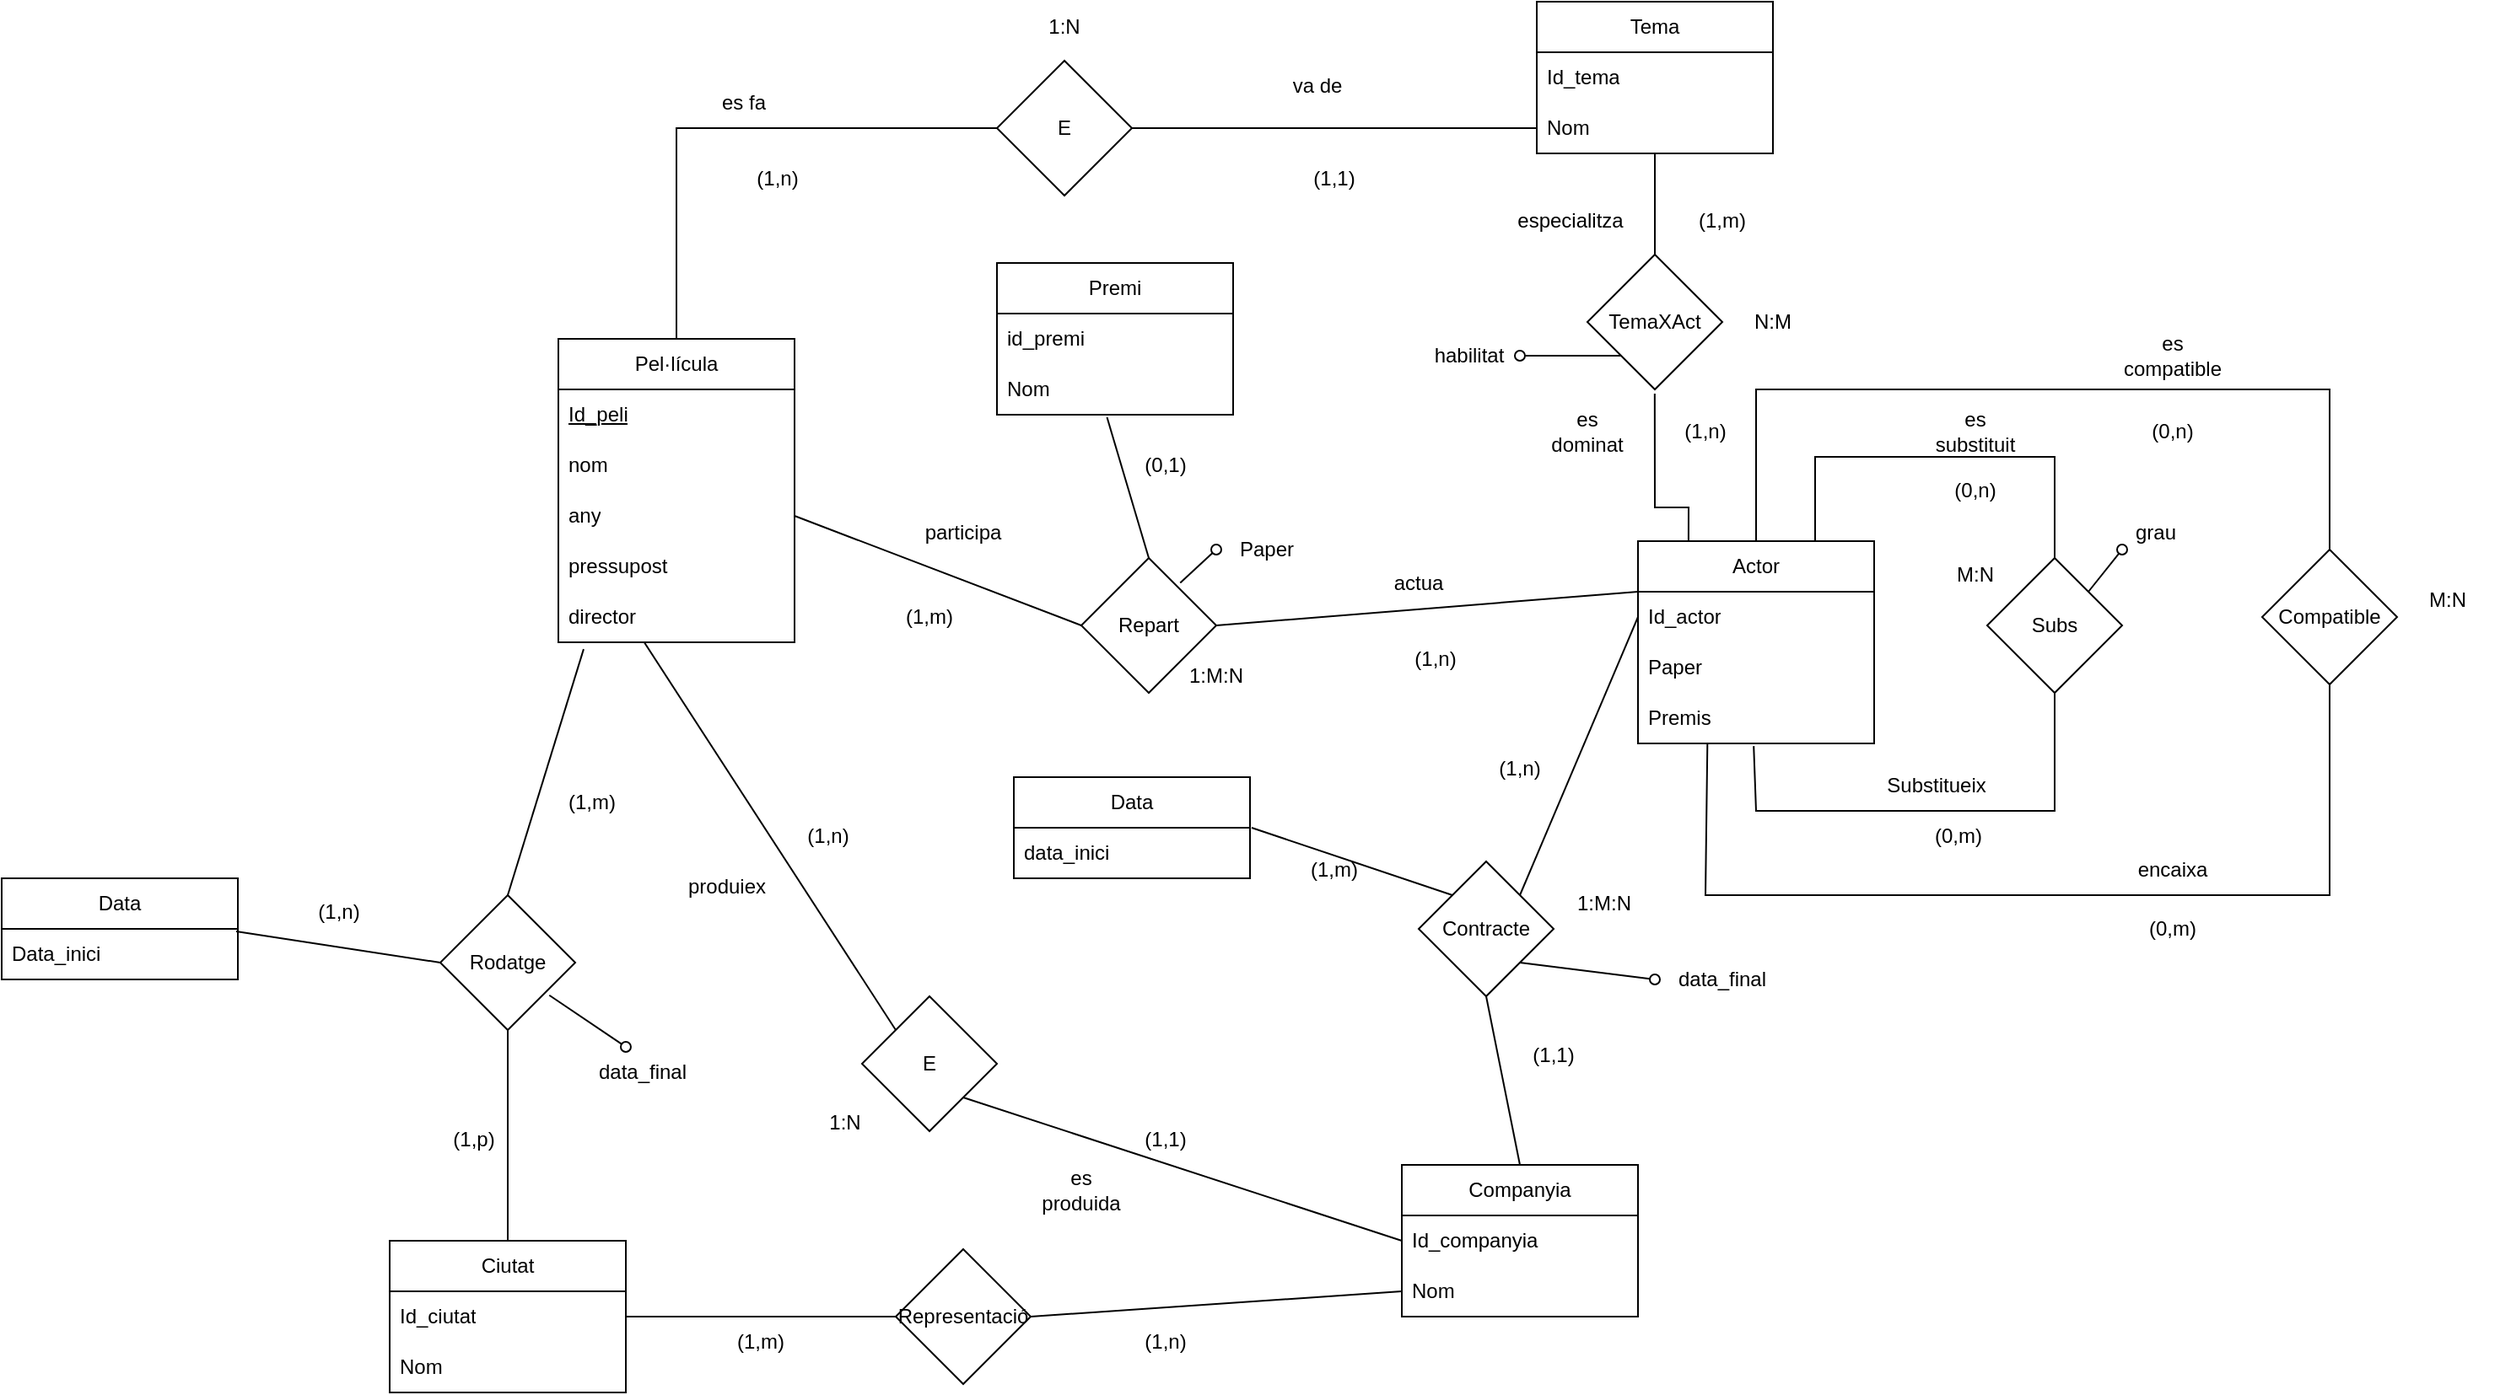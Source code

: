 <mxfile version="25.0.3">
  <diagram name="Página-1" id="9myN-PVAkeq0Jn2e12h6">
    <mxGraphModel dx="511" dy="477" grid="1" gridSize="10" guides="1" tooltips="1" connect="1" arrows="1" fold="1" page="1" pageScale="1" pageWidth="1654" pageHeight="1169" math="0" shadow="0">
      <root>
        <mxCell id="0" />
        <mxCell id="1" parent="0" />
        <mxCell id="873Vhwyz3lxI4KrHFpLG-1" value="Pel·lícula" style="swimlane;fontStyle=0;childLayout=stackLayout;horizontal=1;startSize=30;horizontalStack=0;resizeParent=1;resizeParentMax=0;resizeLast=0;collapsible=1;marginBottom=0;whiteSpace=wrap;html=1;" parent="1" vertex="1">
          <mxGeometry x="460" y="370" width="140" height="180" as="geometry" />
        </mxCell>
        <mxCell id="873Vhwyz3lxI4KrHFpLG-2" value="Id_peli" style="text;strokeColor=none;fillColor=none;align=left;verticalAlign=middle;spacingLeft=4;spacingRight=4;overflow=hidden;points=[[0,0.5],[1,0.5]];portConstraint=eastwest;rotatable=0;whiteSpace=wrap;html=1;fontStyle=4" parent="873Vhwyz3lxI4KrHFpLG-1" vertex="1">
          <mxGeometry y="30" width="140" height="30" as="geometry" />
        </mxCell>
        <mxCell id="873Vhwyz3lxI4KrHFpLG-3" value="nom" style="text;strokeColor=none;fillColor=none;align=left;verticalAlign=middle;spacingLeft=4;spacingRight=4;overflow=hidden;points=[[0,0.5],[1,0.5]];portConstraint=eastwest;rotatable=0;whiteSpace=wrap;html=1;" parent="873Vhwyz3lxI4KrHFpLG-1" vertex="1">
          <mxGeometry y="60" width="140" height="30" as="geometry" />
        </mxCell>
        <mxCell id="873Vhwyz3lxI4KrHFpLG-4" value="any" style="text;strokeColor=none;fillColor=none;align=left;verticalAlign=middle;spacingLeft=4;spacingRight=4;overflow=hidden;points=[[0,0.5],[1,0.5]];portConstraint=eastwest;rotatable=0;whiteSpace=wrap;html=1;" parent="873Vhwyz3lxI4KrHFpLG-1" vertex="1">
          <mxGeometry y="90" width="140" height="30" as="geometry" />
        </mxCell>
        <mxCell id="873Vhwyz3lxI4KrHFpLG-5" value="pressupost" style="text;strokeColor=none;fillColor=none;align=left;verticalAlign=middle;spacingLeft=4;spacingRight=4;overflow=hidden;points=[[0,0.5],[1,0.5]];portConstraint=eastwest;rotatable=0;whiteSpace=wrap;html=1;" parent="873Vhwyz3lxI4KrHFpLG-1" vertex="1">
          <mxGeometry y="120" width="140" height="30" as="geometry" />
        </mxCell>
        <mxCell id="873Vhwyz3lxI4KrHFpLG-6" value="director" style="text;strokeColor=none;fillColor=none;align=left;verticalAlign=middle;spacingLeft=4;spacingRight=4;overflow=hidden;points=[[0,0.5],[1,0.5]];portConstraint=eastwest;rotatable=0;whiteSpace=wrap;html=1;" parent="873Vhwyz3lxI4KrHFpLG-1" vertex="1">
          <mxGeometry y="150" width="140" height="30" as="geometry" />
        </mxCell>
        <mxCell id="873Vhwyz3lxI4KrHFpLG-7" value="Actor" style="swimlane;fontStyle=0;childLayout=stackLayout;horizontal=1;startSize=30;horizontalStack=0;resizeParent=1;resizeParentMax=0;resizeLast=0;collapsible=1;marginBottom=0;whiteSpace=wrap;html=1;" parent="1" vertex="1">
          <mxGeometry x="1100" y="490" width="140" height="120" as="geometry" />
        </mxCell>
        <mxCell id="873Vhwyz3lxI4KrHFpLG-8" value="Id_actor" style="text;strokeColor=none;fillColor=none;align=left;verticalAlign=middle;spacingLeft=4;spacingRight=4;overflow=hidden;points=[[0,0.5],[1,0.5]];portConstraint=eastwest;rotatable=0;whiteSpace=wrap;html=1;" parent="873Vhwyz3lxI4KrHFpLG-7" vertex="1">
          <mxGeometry y="30" width="140" height="30" as="geometry" />
        </mxCell>
        <mxCell id="873Vhwyz3lxI4KrHFpLG-9" value="Paper" style="text;strokeColor=none;fillColor=none;align=left;verticalAlign=middle;spacingLeft=4;spacingRight=4;overflow=hidden;points=[[0,0.5],[1,0.5]];portConstraint=eastwest;rotatable=0;whiteSpace=wrap;html=1;" parent="873Vhwyz3lxI4KrHFpLG-7" vertex="1">
          <mxGeometry y="60" width="140" height="30" as="geometry" />
        </mxCell>
        <mxCell id="873Vhwyz3lxI4KrHFpLG-10" value="Premis" style="text;strokeColor=none;fillColor=none;align=left;verticalAlign=middle;spacingLeft=4;spacingRight=4;overflow=hidden;points=[[0,0.5],[1,0.5]];portConstraint=eastwest;rotatable=0;whiteSpace=wrap;html=1;" parent="873Vhwyz3lxI4KrHFpLG-7" vertex="1">
          <mxGeometry y="90" width="140" height="30" as="geometry" />
        </mxCell>
        <mxCell id="873Vhwyz3lxI4KrHFpLG-15" value="Tema" style="swimlane;fontStyle=0;childLayout=stackLayout;horizontal=1;startSize=30;horizontalStack=0;resizeParent=1;resizeParentMax=0;resizeLast=0;collapsible=1;marginBottom=0;whiteSpace=wrap;html=1;" parent="1" vertex="1">
          <mxGeometry x="1040" y="170" width="140" height="90" as="geometry" />
        </mxCell>
        <mxCell id="873Vhwyz3lxI4KrHFpLG-16" value="Id_tema" style="text;strokeColor=none;fillColor=none;align=left;verticalAlign=middle;spacingLeft=4;spacingRight=4;overflow=hidden;points=[[0,0.5],[1,0.5]];portConstraint=eastwest;rotatable=0;whiteSpace=wrap;html=1;" parent="873Vhwyz3lxI4KrHFpLG-15" vertex="1">
          <mxGeometry y="30" width="140" height="30" as="geometry" />
        </mxCell>
        <mxCell id="873Vhwyz3lxI4KrHFpLG-17" value="Nom" style="text;strokeColor=none;fillColor=none;align=left;verticalAlign=middle;spacingLeft=4;spacingRight=4;overflow=hidden;points=[[0,0.5],[1,0.5]];portConstraint=eastwest;rotatable=0;whiteSpace=wrap;html=1;" parent="873Vhwyz3lxI4KrHFpLG-15" vertex="1">
          <mxGeometry y="60" width="140" height="30" as="geometry" />
        </mxCell>
        <mxCell id="873Vhwyz3lxI4KrHFpLG-19" value="" style="rhombus;whiteSpace=wrap;html=1;" parent="1" vertex="1">
          <mxGeometry x="1307" y="500" width="80" height="80" as="geometry" />
        </mxCell>
        <mxCell id="873Vhwyz3lxI4KrHFpLG-20" value="" style="endArrow=none;html=1;rounded=0;exitX=0.49;exitY=1.052;exitDx=0;exitDy=0;exitPerimeter=0;entryX=0.5;entryY=1;entryDx=0;entryDy=0;" parent="1" source="873Vhwyz3lxI4KrHFpLG-10" target="873Vhwyz3lxI4KrHFpLG-19" edge="1">
          <mxGeometry width="50" height="50" relative="1" as="geometry">
            <mxPoint x="1260" y="720" as="sourcePoint" />
            <mxPoint x="1310" y="670" as="targetPoint" />
            <Array as="points">
              <mxPoint x="1170" y="650" />
              <mxPoint x="1347" y="650" />
            </Array>
          </mxGeometry>
        </mxCell>
        <mxCell id="873Vhwyz3lxI4KrHFpLG-21" value="" style="endArrow=none;html=1;rounded=0;exitX=0.75;exitY=0;exitDx=0;exitDy=0;entryX=0.5;entryY=0;entryDx=0;entryDy=0;" parent="1" source="873Vhwyz3lxI4KrHFpLG-7" target="873Vhwyz3lxI4KrHFpLG-19" edge="1">
          <mxGeometry width="50" height="50" relative="1" as="geometry">
            <mxPoint x="1180" y="460" as="sourcePoint" />
            <mxPoint x="1230" y="410" as="targetPoint" />
            <Array as="points">
              <mxPoint x="1205" y="440" />
              <mxPoint x="1347" y="440" />
            </Array>
          </mxGeometry>
        </mxCell>
        <mxCell id="873Vhwyz3lxI4KrHFpLG-22" value="es substituit" style="text;html=1;align=center;verticalAlign=middle;whiteSpace=wrap;rounded=0;" parent="1" vertex="1">
          <mxGeometry x="1270" y="410" width="60" height="30" as="geometry" />
        </mxCell>
        <mxCell id="873Vhwyz3lxI4KrHFpLG-23" value="" style="rhombus;whiteSpace=wrap;html=1;" parent="1" vertex="1">
          <mxGeometry x="1070" y="320" width="80" height="80" as="geometry" />
        </mxCell>
        <mxCell id="873Vhwyz3lxI4KrHFpLG-24" value="" style="endArrow=none;html=1;rounded=0;exitX=0.5;exitY=0;exitDx=0;exitDy=0;entryX=0.5;entryY=1;entryDx=0;entryDy=0;" parent="1" source="873Vhwyz3lxI4KrHFpLG-23" target="873Vhwyz3lxI4KrHFpLG-15" edge="1">
          <mxGeometry width="50" height="50" relative="1" as="geometry">
            <mxPoint x="1160" y="380" as="sourcePoint" />
            <mxPoint x="1112" y="294" as="targetPoint" />
          </mxGeometry>
        </mxCell>
        <mxCell id="873Vhwyz3lxI4KrHFpLG-25" value="" style="endArrow=none;html=1;rounded=0;entryX=0.499;entryY=1.031;entryDx=0;entryDy=0;entryPerimeter=0;exitX=0.214;exitY=0;exitDx=0;exitDy=0;exitPerimeter=0;" parent="1" source="873Vhwyz3lxI4KrHFpLG-7" target="873Vhwyz3lxI4KrHFpLG-23" edge="1">
          <mxGeometry width="50" height="50" relative="1" as="geometry">
            <mxPoint x="1000" y="530" as="sourcePoint" />
            <mxPoint x="1050" y="480" as="targetPoint" />
            <Array as="points">
              <mxPoint x="1130" y="470" />
              <mxPoint x="1110" y="470" />
            </Array>
          </mxGeometry>
        </mxCell>
        <mxCell id="873Vhwyz3lxI4KrHFpLG-26" value="" style="rhombus;whiteSpace=wrap;html=1;rotation=90;" parent="1" vertex="1">
          <mxGeometry x="720" y="205" width="80" height="80" as="geometry" />
        </mxCell>
        <mxCell id="873Vhwyz3lxI4KrHFpLG-27" value="" style="endArrow=none;html=1;rounded=0;entryX=0;entryY=0.5;entryDx=0;entryDy=0;exitX=0.5;exitY=0;exitDx=0;exitDy=0;" parent="1" source="873Vhwyz3lxI4KrHFpLG-26" target="873Vhwyz3lxI4KrHFpLG-17" edge="1">
          <mxGeometry width="50" height="50" relative="1" as="geometry">
            <mxPoint x="740" y="340" as="sourcePoint" />
            <mxPoint x="790" y="290" as="targetPoint" />
            <Array as="points">
              <mxPoint x="900" y="245" />
            </Array>
          </mxGeometry>
        </mxCell>
        <mxCell id="873Vhwyz3lxI4KrHFpLG-28" value="" style="endArrow=none;html=1;rounded=0;exitX=0.5;exitY=0;exitDx=0;exitDy=0;entryX=0.5;entryY=1;entryDx=0;entryDy=0;" parent="1" source="873Vhwyz3lxI4KrHFpLG-1" target="873Vhwyz3lxI4KrHFpLG-26" edge="1">
          <mxGeometry width="50" height="50" relative="1" as="geometry">
            <mxPoint x="780" y="470" as="sourcePoint" />
            <mxPoint x="830" y="420" as="targetPoint" />
            <Array as="points">
              <mxPoint x="530" y="245" />
            </Array>
          </mxGeometry>
        </mxCell>
        <mxCell id="873Vhwyz3lxI4KrHFpLG-29" value="" style="rhombus;whiteSpace=wrap;html=1;" parent="1" vertex="1">
          <mxGeometry x="1470" y="495" width="80" height="80" as="geometry" />
        </mxCell>
        <mxCell id="873Vhwyz3lxI4KrHFpLG-30" value="" style="endArrow=none;html=1;rounded=0;exitX=0.294;exitY=0.995;exitDx=0;exitDy=0;entryX=0.5;entryY=1;entryDx=0;entryDy=0;exitPerimeter=0;" parent="1" source="873Vhwyz3lxI4KrHFpLG-10" target="873Vhwyz3lxI4KrHFpLG-29" edge="1">
          <mxGeometry width="50" height="50" relative="1" as="geometry">
            <mxPoint x="1320" y="770" as="sourcePoint" />
            <mxPoint x="1370" y="720" as="targetPoint" />
            <Array as="points">
              <mxPoint x="1140" y="700" />
              <mxPoint x="1510" y="700" />
            </Array>
          </mxGeometry>
        </mxCell>
        <mxCell id="873Vhwyz3lxI4KrHFpLG-31" value="" style="endArrow=none;html=1;rounded=0;exitX=0.5;exitY=0;exitDx=0;exitDy=0;entryX=0.5;entryY=0;entryDx=0;entryDy=0;" parent="1" source="873Vhwyz3lxI4KrHFpLG-7" target="873Vhwyz3lxI4KrHFpLG-29" edge="1">
          <mxGeometry width="50" height="50" relative="1" as="geometry">
            <mxPoint x="1250" y="400" as="sourcePoint" />
            <mxPoint x="1300" y="350" as="targetPoint" />
            <Array as="points">
              <mxPoint x="1170" y="400" />
              <mxPoint x="1510" y="400" />
            </Array>
          </mxGeometry>
        </mxCell>
        <mxCell id="873Vhwyz3lxI4KrHFpLG-32" value="es compatible" style="text;html=1;align=center;verticalAlign=middle;whiteSpace=wrap;rounded=0;" parent="1" vertex="1">
          <mxGeometry x="1387" y="365" width="60" height="30" as="geometry" />
        </mxCell>
        <mxCell id="873Vhwyz3lxI4KrHFpLG-33" value="Companyia" style="swimlane;fontStyle=0;childLayout=stackLayout;horizontal=1;startSize=30;horizontalStack=0;resizeParent=1;resizeParentMax=0;resizeLast=0;collapsible=1;marginBottom=0;whiteSpace=wrap;html=1;" parent="1" vertex="1">
          <mxGeometry x="960" y="860" width="140" height="90" as="geometry" />
        </mxCell>
        <mxCell id="873Vhwyz3lxI4KrHFpLG-34" value="Id_companyia" style="text;strokeColor=none;fillColor=none;align=left;verticalAlign=middle;spacingLeft=4;spacingRight=4;overflow=hidden;points=[[0,0.5],[1,0.5]];portConstraint=eastwest;rotatable=0;whiteSpace=wrap;html=1;" parent="873Vhwyz3lxI4KrHFpLG-33" vertex="1">
          <mxGeometry y="30" width="140" height="30" as="geometry" />
        </mxCell>
        <mxCell id="873Vhwyz3lxI4KrHFpLG-35" value="Nom" style="text;strokeColor=none;fillColor=none;align=left;verticalAlign=middle;spacingLeft=4;spacingRight=4;overflow=hidden;points=[[0,0.5],[1,0.5]];portConstraint=eastwest;rotatable=0;whiteSpace=wrap;html=1;" parent="873Vhwyz3lxI4KrHFpLG-33" vertex="1">
          <mxGeometry y="60" width="140" height="30" as="geometry" />
        </mxCell>
        <mxCell id="873Vhwyz3lxI4KrHFpLG-37" value="Data" style="swimlane;fontStyle=0;childLayout=stackLayout;horizontal=1;startSize=30;horizontalStack=0;resizeParent=1;resizeParentMax=0;resizeLast=0;collapsible=1;marginBottom=0;whiteSpace=wrap;html=1;" parent="1" vertex="1">
          <mxGeometry x="730" y="630" width="140" height="60" as="geometry" />
        </mxCell>
        <mxCell id="873Vhwyz3lxI4KrHFpLG-38" value="data_inici" style="text;strokeColor=none;fillColor=none;align=left;verticalAlign=middle;spacingLeft=4;spacingRight=4;overflow=hidden;points=[[0,0.5],[1,0.5]];portConstraint=eastwest;rotatable=0;whiteSpace=wrap;html=1;" parent="873Vhwyz3lxI4KrHFpLG-37" vertex="1">
          <mxGeometry y="30" width="140" height="30" as="geometry" />
        </mxCell>
        <mxCell id="873Vhwyz3lxI4KrHFpLG-41" value="" style="rhombus;whiteSpace=wrap;html=1;" parent="1" vertex="1">
          <mxGeometry x="970" y="680" width="80" height="80" as="geometry" />
        </mxCell>
        <mxCell id="873Vhwyz3lxI4KrHFpLG-42" value="" style="endArrow=none;html=1;rounded=0;entryX=0;entryY=0.5;entryDx=0;entryDy=0;exitX=1;exitY=0;exitDx=0;exitDy=0;" parent="1" source="873Vhwyz3lxI4KrHFpLG-41" target="873Vhwyz3lxI4KrHFpLG-8" edge="1">
          <mxGeometry width="50" height="50" relative="1" as="geometry">
            <mxPoint x="960" y="610" as="sourcePoint" />
            <mxPoint x="1010" y="560" as="targetPoint" />
          </mxGeometry>
        </mxCell>
        <mxCell id="873Vhwyz3lxI4KrHFpLG-43" value="" style="endArrow=none;html=1;rounded=0;entryX=1.007;entryY=0;entryDx=0;entryDy=0;exitX=0;exitY=0;exitDx=0;exitDy=0;entryPerimeter=0;" parent="1" source="873Vhwyz3lxI4KrHFpLG-41" target="873Vhwyz3lxI4KrHFpLG-38" edge="1">
          <mxGeometry width="50" height="50" relative="1" as="geometry">
            <mxPoint x="880" y="650" as="sourcePoint" />
            <mxPoint x="870" y="705" as="targetPoint" />
          </mxGeometry>
        </mxCell>
        <mxCell id="873Vhwyz3lxI4KrHFpLG-44" value="" style="endArrow=none;html=1;rounded=0;entryX=0.5;entryY=1;entryDx=0;entryDy=0;exitX=0.5;exitY=0;exitDx=0;exitDy=0;" parent="1" source="873Vhwyz3lxI4KrHFpLG-33" target="873Vhwyz3lxI4KrHFpLG-41" edge="1">
          <mxGeometry width="50" height="50" relative="1" as="geometry">
            <mxPoint x="980" y="820" as="sourcePoint" />
            <mxPoint x="1030" y="770" as="targetPoint" />
          </mxGeometry>
        </mxCell>
        <mxCell id="873Vhwyz3lxI4KrHFpLG-45" value="" style="rhombus;whiteSpace=wrap;html=1;" parent="1" vertex="1">
          <mxGeometry x="640" y="760" width="80" height="80" as="geometry" />
        </mxCell>
        <mxCell id="873Vhwyz3lxI4KrHFpLG-46" value="" style="endArrow=none;html=1;rounded=0;entryX=0;entryY=0.5;entryDx=0;entryDy=0;exitX=1;exitY=1;exitDx=0;exitDy=0;" parent="1" source="873Vhwyz3lxI4KrHFpLG-45" target="873Vhwyz3lxI4KrHFpLG-34" edge="1">
          <mxGeometry width="50" height="50" relative="1" as="geometry">
            <mxPoint x="740" y="940" as="sourcePoint" />
            <mxPoint x="790" y="890" as="targetPoint" />
          </mxGeometry>
        </mxCell>
        <mxCell id="873Vhwyz3lxI4KrHFpLG-47" value="" style="endArrow=none;html=1;rounded=0;entryX=0.363;entryY=0.995;entryDx=0;entryDy=0;entryPerimeter=0;exitX=0;exitY=0;exitDx=0;exitDy=0;" parent="1" source="873Vhwyz3lxI4KrHFpLG-45" target="873Vhwyz3lxI4KrHFpLG-6" edge="1">
          <mxGeometry width="50" height="50" relative="1" as="geometry">
            <mxPoint x="510" y="720" as="sourcePoint" />
            <mxPoint x="560" y="670" as="targetPoint" />
          </mxGeometry>
        </mxCell>
        <mxCell id="873Vhwyz3lxI4KrHFpLG-48" value="Ciutat" style="swimlane;fontStyle=0;childLayout=stackLayout;horizontal=1;startSize=30;horizontalStack=0;resizeParent=1;resizeParentMax=0;resizeLast=0;collapsible=1;marginBottom=0;whiteSpace=wrap;html=1;" parent="1" vertex="1">
          <mxGeometry x="360" y="905" width="140" height="90" as="geometry" />
        </mxCell>
        <mxCell id="873Vhwyz3lxI4KrHFpLG-49" value="Id_ciutat" style="text;strokeColor=none;fillColor=none;align=left;verticalAlign=middle;spacingLeft=4;spacingRight=4;overflow=hidden;points=[[0,0.5],[1,0.5]];portConstraint=eastwest;rotatable=0;whiteSpace=wrap;html=1;" parent="873Vhwyz3lxI4KrHFpLG-48" vertex="1">
          <mxGeometry y="30" width="140" height="30" as="geometry" />
        </mxCell>
        <mxCell id="873Vhwyz3lxI4KrHFpLG-50" value="Nom" style="text;strokeColor=none;fillColor=none;align=left;verticalAlign=middle;spacingLeft=4;spacingRight=4;overflow=hidden;points=[[0,0.5],[1,0.5]];portConstraint=eastwest;rotatable=0;whiteSpace=wrap;html=1;" parent="873Vhwyz3lxI4KrHFpLG-48" vertex="1">
          <mxGeometry y="60" width="140" height="30" as="geometry" />
        </mxCell>
        <mxCell id="873Vhwyz3lxI4KrHFpLG-52" value="" style="rhombus;whiteSpace=wrap;html=1;" parent="1" vertex="1">
          <mxGeometry x="660" y="910" width="80" height="80" as="geometry" />
        </mxCell>
        <mxCell id="873Vhwyz3lxI4KrHFpLG-53" value="" style="endArrow=none;html=1;rounded=0;entryX=0;entryY=0.5;entryDx=0;entryDy=0;exitX=1;exitY=0.5;exitDx=0;exitDy=0;" parent="1" source="873Vhwyz3lxI4KrHFpLG-52" target="873Vhwyz3lxI4KrHFpLG-35" edge="1">
          <mxGeometry width="50" height="50" relative="1" as="geometry">
            <mxPoint x="700" y="990" as="sourcePoint" />
            <mxPoint x="959.44" y="952.67" as="targetPoint" />
          </mxGeometry>
        </mxCell>
        <mxCell id="873Vhwyz3lxI4KrHFpLG-54" value="" style="endArrow=none;html=1;rounded=0;entryX=0.107;entryY=1.135;entryDx=0;entryDy=0;entryPerimeter=0;exitX=0.5;exitY=0;exitDx=0;exitDy=0;" parent="1" source="fR-CED_JH6zNklw__xHT-29" target="873Vhwyz3lxI4KrHFpLG-6" edge="1">
          <mxGeometry width="50" height="50" relative="1" as="geometry">
            <mxPoint x="438" y="708" as="sourcePoint" />
            <mxPoint x="480" y="680" as="targetPoint" />
          </mxGeometry>
        </mxCell>
        <mxCell id="873Vhwyz3lxI4KrHFpLG-55" value="" style="endArrow=none;html=1;rounded=0;entryX=0;entryY=0.5;entryDx=0;entryDy=0;exitX=1;exitY=0.5;exitDx=0;exitDy=0;" parent="1" source="873Vhwyz3lxI4KrHFpLG-49" target="873Vhwyz3lxI4KrHFpLG-52" edge="1">
          <mxGeometry width="50" height="50" relative="1" as="geometry">
            <mxPoint x="460" y="990" as="sourcePoint" />
            <mxPoint x="510" y="940" as="targetPoint" />
          </mxGeometry>
        </mxCell>
        <mxCell id="873Vhwyz3lxI4KrHFpLG-56" value="va de" style="text;html=1;align=center;verticalAlign=middle;whiteSpace=wrap;rounded=0;" parent="1" vertex="1">
          <mxGeometry x="880" y="205" width="60" height="30" as="geometry" />
        </mxCell>
        <mxCell id="873Vhwyz3lxI4KrHFpLG-57" value="es fa" style="text;html=1;align=center;verticalAlign=middle;whiteSpace=wrap;rounded=0;" parent="1" vertex="1">
          <mxGeometry x="540" y="215" width="60" height="30" as="geometry" />
        </mxCell>
        <mxCell id="873Vhwyz3lxI4KrHFpLG-58" value="E" style="text;html=1;align=center;verticalAlign=middle;whiteSpace=wrap;rounded=0;" parent="1" vertex="1">
          <mxGeometry x="730" y="230" width="60" height="30" as="geometry" />
        </mxCell>
        <mxCell id="873Vhwyz3lxI4KrHFpLG-59" value="(1,1)" style="text;html=1;align=center;verticalAlign=middle;whiteSpace=wrap;rounded=0;" parent="1" vertex="1">
          <mxGeometry x="890" y="260" width="60" height="30" as="geometry" />
        </mxCell>
        <mxCell id="873Vhwyz3lxI4KrHFpLG-60" value="(1,n)" style="text;html=1;align=center;verticalAlign=middle;whiteSpace=wrap;rounded=0;" parent="1" vertex="1">
          <mxGeometry x="560" y="260" width="60" height="30" as="geometry" />
        </mxCell>
        <mxCell id="873Vhwyz3lxI4KrHFpLG-61" value="1:N" style="text;html=1;align=center;verticalAlign=middle;whiteSpace=wrap;rounded=0;" parent="1" vertex="1">
          <mxGeometry x="730" y="170" width="60" height="30" as="geometry" />
        </mxCell>
        <mxCell id="873Vhwyz3lxI4KrHFpLG-67" value="" style="rhombus;whiteSpace=wrap;html=1;" parent="1" vertex="1">
          <mxGeometry x="770" y="500" width="80" height="80" as="geometry" />
        </mxCell>
        <mxCell id="873Vhwyz3lxI4KrHFpLG-68" value="" style="endArrow=none;html=1;rounded=0;exitX=1;exitY=0.5;exitDx=0;exitDy=0;entryX=0;entryY=0.25;entryDx=0;entryDy=0;" parent="1" source="873Vhwyz3lxI4KrHFpLG-67" target="873Vhwyz3lxI4KrHFpLG-7" edge="1">
          <mxGeometry width="50" height="50" relative="1" as="geometry">
            <mxPoint x="940" y="590" as="sourcePoint" />
            <mxPoint x="990" y="540" as="targetPoint" />
          </mxGeometry>
        </mxCell>
        <mxCell id="873Vhwyz3lxI4KrHFpLG-69" value="" style="endArrow=none;html=1;rounded=0;entryX=0;entryY=0.5;entryDx=0;entryDy=0;exitX=1;exitY=0.5;exitDx=0;exitDy=0;" parent="1" source="873Vhwyz3lxI4KrHFpLG-4" target="873Vhwyz3lxI4KrHFpLG-67" edge="1">
          <mxGeometry width="50" height="50" relative="1" as="geometry">
            <mxPoint x="650" y="620" as="sourcePoint" />
            <mxPoint x="700" y="570" as="targetPoint" />
          </mxGeometry>
        </mxCell>
        <mxCell id="873Vhwyz3lxI4KrHFpLG-70" value="actua" style="text;html=1;align=center;verticalAlign=middle;whiteSpace=wrap;rounded=0;" parent="1" vertex="1">
          <mxGeometry x="940" y="500" width="60" height="30" as="geometry" />
        </mxCell>
        <mxCell id="873Vhwyz3lxI4KrHFpLG-71" value="&lt;div&gt;participa&lt;/div&gt;" style="text;html=1;align=center;verticalAlign=middle;whiteSpace=wrap;rounded=0;" parent="1" vertex="1">
          <mxGeometry x="670" y="470" width="60" height="30" as="geometry" />
        </mxCell>
        <mxCell id="873Vhwyz3lxI4KrHFpLG-72" value="(1,n)" style="text;html=1;align=center;verticalAlign=middle;whiteSpace=wrap;rounded=0;" parent="1" vertex="1">
          <mxGeometry x="950" y="545" width="60" height="30" as="geometry" />
        </mxCell>
        <mxCell id="873Vhwyz3lxI4KrHFpLG-73" value="(1,m)" style="text;html=1;align=center;verticalAlign=middle;whiteSpace=wrap;rounded=0;" parent="1" vertex="1">
          <mxGeometry x="650" y="520" width="60" height="30" as="geometry" />
        </mxCell>
        <mxCell id="873Vhwyz3lxI4KrHFpLG-74" value="Repart" style="text;html=1;align=center;verticalAlign=middle;whiteSpace=wrap;rounded=0;" parent="1" vertex="1">
          <mxGeometry x="780" y="525" width="60" height="30" as="geometry" />
        </mxCell>
        <mxCell id="873Vhwyz3lxI4KrHFpLG-75" value="1:M:N" style="text;html=1;align=center;verticalAlign=middle;whiteSpace=wrap;rounded=0;" parent="1" vertex="1">
          <mxGeometry x="820" y="555" width="60" height="30" as="geometry" />
        </mxCell>
        <mxCell id="873Vhwyz3lxI4KrHFpLG-76" value="Substitueix" style="text;html=1;align=center;verticalAlign=middle;whiteSpace=wrap;rounded=0;" parent="1" vertex="1">
          <mxGeometry x="1247" y="620" width="60" height="30" as="geometry" />
        </mxCell>
        <mxCell id="873Vhwyz3lxI4KrHFpLG-77" value="encaixa" style="text;html=1;align=center;verticalAlign=middle;whiteSpace=wrap;rounded=0;" parent="1" vertex="1">
          <mxGeometry x="1387" y="670" width="60" height="30" as="geometry" />
        </mxCell>
        <mxCell id="873Vhwyz3lxI4KrHFpLG-78" value="(0,n)" style="text;html=1;align=center;verticalAlign=middle;whiteSpace=wrap;rounded=0;" parent="1" vertex="1">
          <mxGeometry x="1270" y="445" width="60" height="30" as="geometry" />
        </mxCell>
        <mxCell id="873Vhwyz3lxI4KrHFpLG-79" value="(0,m)" style="text;html=1;align=center;verticalAlign=middle;whiteSpace=wrap;rounded=0;" parent="1" vertex="1">
          <mxGeometry x="1260" y="650" width="60" height="30" as="geometry" />
        </mxCell>
        <mxCell id="873Vhwyz3lxI4KrHFpLG-80" value="&lt;div&gt;Subs&lt;/div&gt;" style="text;html=1;align=center;verticalAlign=middle;whiteSpace=wrap;rounded=0;" parent="1" vertex="1">
          <mxGeometry x="1317" y="525" width="60" height="30" as="geometry" />
        </mxCell>
        <mxCell id="873Vhwyz3lxI4KrHFpLG-81" value="M:N" style="text;html=1;align=center;verticalAlign=middle;whiteSpace=wrap;rounded=0;" parent="1" vertex="1">
          <mxGeometry x="1270" y="495" width="60" height="30" as="geometry" />
        </mxCell>
        <mxCell id="873Vhwyz3lxI4KrHFpLG-82" value="(0,n)" style="text;html=1;align=center;verticalAlign=middle;whiteSpace=wrap;rounded=0;" parent="1" vertex="1">
          <mxGeometry x="1387" y="410" width="60" height="30" as="geometry" />
        </mxCell>
        <mxCell id="873Vhwyz3lxI4KrHFpLG-83" value="(0,m)" style="text;html=1;align=center;verticalAlign=middle;whiteSpace=wrap;rounded=0;" parent="1" vertex="1">
          <mxGeometry x="1387" y="705" width="60" height="30" as="geometry" />
        </mxCell>
        <mxCell id="873Vhwyz3lxI4KrHFpLG-84" value="M:N" style="text;html=1;align=center;verticalAlign=middle;whiteSpace=wrap;rounded=0;" parent="1" vertex="1">
          <mxGeometry x="1550" y="510" width="60" height="30" as="geometry" />
        </mxCell>
        <mxCell id="VLi4JZZ2WUnUEHy4JzhP-1" value="(1,n)" style="text;html=1;align=center;verticalAlign=middle;whiteSpace=wrap;rounded=0;" parent="1" vertex="1">
          <mxGeometry x="1000" y="610" width="60" height="30" as="geometry" />
        </mxCell>
        <mxCell id="VLi4JZZ2WUnUEHy4JzhP-2" value="(1,1)" style="text;html=1;align=center;verticalAlign=middle;whiteSpace=wrap;rounded=0;" parent="1" vertex="1">
          <mxGeometry x="1020" y="780" width="60" height="30" as="geometry" />
        </mxCell>
        <mxCell id="VLi4JZZ2WUnUEHy4JzhP-3" value="(1,m)" style="text;html=1;align=center;verticalAlign=middle;whiteSpace=wrap;rounded=0;" parent="1" vertex="1">
          <mxGeometry x="890" y="670" width="60" height="30" as="geometry" />
        </mxCell>
        <mxCell id="VLi4JZZ2WUnUEHy4JzhP-4" value="1:M:N" style="text;html=1;align=center;verticalAlign=middle;whiteSpace=wrap;rounded=0;" parent="1" vertex="1">
          <mxGeometry x="1050" y="690" width="60" height="30" as="geometry" />
        </mxCell>
        <mxCell id="VLi4JZZ2WUnUEHy4JzhP-5" value="produiex" style="text;html=1;align=center;verticalAlign=middle;whiteSpace=wrap;rounded=0;" parent="1" vertex="1">
          <mxGeometry x="530" y="680" width="60" height="30" as="geometry" />
        </mxCell>
        <mxCell id="VLi4JZZ2WUnUEHy4JzhP-6" value="es produida" style="text;html=1;align=center;verticalAlign=middle;whiteSpace=wrap;rounded=0;" parent="1" vertex="1">
          <mxGeometry x="740" y="860" width="60" height="30" as="geometry" />
        </mxCell>
        <mxCell id="VLi4JZZ2WUnUEHy4JzhP-7" value="(1,n)" style="text;html=1;align=center;verticalAlign=middle;whiteSpace=wrap;rounded=0;" parent="1" vertex="1">
          <mxGeometry x="590" y="650" width="60" height="30" as="geometry" />
        </mxCell>
        <mxCell id="VLi4JZZ2WUnUEHy4JzhP-8" value="(1,1)" style="text;html=1;align=center;verticalAlign=middle;whiteSpace=wrap;rounded=0;" parent="1" vertex="1">
          <mxGeometry x="790" y="830" width="60" height="30" as="geometry" />
        </mxCell>
        <mxCell id="VLi4JZZ2WUnUEHy4JzhP-9" value="1:N" style="text;html=1;align=center;verticalAlign=middle;whiteSpace=wrap;rounded=0;" parent="1" vertex="1">
          <mxGeometry x="600" y="820" width="60" height="30" as="geometry" />
        </mxCell>
        <mxCell id="VLi4JZZ2WUnUEHy4JzhP-10" value="(1,m)" style="text;html=1;align=center;verticalAlign=middle;whiteSpace=wrap;rounded=0;" parent="1" vertex="1">
          <mxGeometry x="1120" y="285" width="60" height="30" as="geometry" />
        </mxCell>
        <mxCell id="VLi4JZZ2WUnUEHy4JzhP-11" value="(1,n)" style="text;html=1;align=center;verticalAlign=middle;whiteSpace=wrap;rounded=0;" parent="1" vertex="1">
          <mxGeometry x="1110" y="410" width="60" height="30" as="geometry" />
        </mxCell>
        <mxCell id="VLi4JZZ2WUnUEHy4JzhP-12" value="N:M" style="text;html=1;align=center;verticalAlign=middle;whiteSpace=wrap;rounded=0;" parent="1" vertex="1">
          <mxGeometry x="1150" y="345" width="60" height="30" as="geometry" />
        </mxCell>
        <mxCell id="VLi4JZZ2WUnUEHy4JzhP-13" value="especialitza" style="text;html=1;align=center;verticalAlign=middle;whiteSpace=wrap;rounded=0;" parent="1" vertex="1">
          <mxGeometry x="1030" y="285" width="60" height="30" as="geometry" />
        </mxCell>
        <mxCell id="VLi4JZZ2WUnUEHy4JzhP-14" value="es dominat" style="text;html=1;align=center;verticalAlign=middle;whiteSpace=wrap;rounded=0;" parent="1" vertex="1">
          <mxGeometry x="1040" y="410" width="60" height="30" as="geometry" />
        </mxCell>
        <mxCell id="fR-CED_JH6zNklw__xHT-1" value="" style="endArrow=oval;html=1;rounded=0;exitX=1;exitY=1;exitDx=0;exitDy=0;startArrow=none;startFill=0;endFill=0;" parent="1" source="873Vhwyz3lxI4KrHFpLG-41" edge="1">
          <mxGeometry width="50" height="50" relative="1" as="geometry">
            <mxPoint x="1060" y="780" as="sourcePoint" />
            <mxPoint x="1110" y="750" as="targetPoint" />
          </mxGeometry>
        </mxCell>
        <mxCell id="fR-CED_JH6zNklw__xHT-4" value="data_final" style="text;html=1;align=center;verticalAlign=middle;whiteSpace=wrap;rounded=0;" parent="1" vertex="1">
          <mxGeometry x="1120" y="735" width="60" height="30" as="geometry" />
        </mxCell>
        <mxCell id="fR-CED_JH6zNklw__xHT-8" value="" style="endArrow=oval;html=1;rounded=0;exitX=0.733;exitY=0.185;exitDx=0;exitDy=0;endFill=0;entryX=0;entryY=0.5;entryDx=0;entryDy=0;exitPerimeter=0;" parent="1" source="873Vhwyz3lxI4KrHFpLG-67" target="fR-CED_JH6zNklw__xHT-9" edge="1">
          <mxGeometry width="50" height="50" relative="1" as="geometry">
            <mxPoint x="830" y="510" as="sourcePoint" />
            <mxPoint x="820" y="470" as="targetPoint" />
          </mxGeometry>
        </mxCell>
        <mxCell id="fR-CED_JH6zNklw__xHT-9" value="Paper" style="text;html=1;align=center;verticalAlign=middle;whiteSpace=wrap;rounded=0;" parent="1" vertex="1">
          <mxGeometry x="850" y="480" width="60" height="30" as="geometry" />
        </mxCell>
        <mxCell id="fR-CED_JH6zNklw__xHT-12" value="Premi" style="swimlane;fontStyle=0;childLayout=stackLayout;horizontal=1;startSize=30;horizontalStack=0;resizeParent=1;resizeParentMax=0;resizeLast=0;collapsible=1;marginBottom=0;whiteSpace=wrap;html=1;" parent="1" vertex="1">
          <mxGeometry x="720" y="325" width="140" height="90" as="geometry" />
        </mxCell>
        <mxCell id="fR-CED_JH6zNklw__xHT-13" value="id_premi" style="text;strokeColor=none;fillColor=none;align=left;verticalAlign=middle;spacingLeft=4;spacingRight=4;overflow=hidden;points=[[0,0.5],[1,0.5]];portConstraint=eastwest;rotatable=0;whiteSpace=wrap;html=1;" parent="fR-CED_JH6zNklw__xHT-12" vertex="1">
          <mxGeometry y="30" width="140" height="30" as="geometry" />
        </mxCell>
        <mxCell id="fR-CED_JH6zNklw__xHT-14" value="Nom" style="text;strokeColor=none;fillColor=none;align=left;verticalAlign=middle;spacingLeft=4;spacingRight=4;overflow=hidden;points=[[0,0.5],[1,0.5]];portConstraint=eastwest;rotatable=0;whiteSpace=wrap;html=1;" parent="fR-CED_JH6zNklw__xHT-12" vertex="1">
          <mxGeometry y="60" width="140" height="30" as="geometry" />
        </mxCell>
        <mxCell id="fR-CED_JH6zNklw__xHT-16" value="" style="endArrow=none;html=1;rounded=0;entryX=0.466;entryY=1.051;entryDx=0;entryDy=0;entryPerimeter=0;exitX=0.5;exitY=0;exitDx=0;exitDy=0;" parent="1" source="873Vhwyz3lxI4KrHFpLG-67" target="fR-CED_JH6zNklw__xHT-14" edge="1">
          <mxGeometry width="50" height="50" relative="1" as="geometry">
            <mxPoint x="770" y="490" as="sourcePoint" />
            <mxPoint x="820" y="440" as="targetPoint" />
          </mxGeometry>
        </mxCell>
        <mxCell id="fR-CED_JH6zNklw__xHT-17" value="(0,1)" style="text;html=1;align=center;verticalAlign=middle;whiteSpace=wrap;rounded=0;" parent="1" vertex="1">
          <mxGeometry x="790" y="430" width="60" height="30" as="geometry" />
        </mxCell>
        <mxCell id="fR-CED_JH6zNklw__xHT-18" value="TemaXAct" style="text;html=1;align=center;verticalAlign=middle;whiteSpace=wrap;rounded=0;" parent="1" vertex="1">
          <mxGeometry x="1080" y="345" width="60" height="30" as="geometry" />
        </mxCell>
        <mxCell id="fR-CED_JH6zNklw__xHT-19" value="" style="endArrow=none;html=1;rounded=0;entryX=0;entryY=1;entryDx=0;entryDy=0;startArrow=oval;startFill=0;" parent="1" target="873Vhwyz3lxI4KrHFpLG-23" edge="1">
          <mxGeometry width="50" height="50" relative="1" as="geometry">
            <mxPoint x="1030" y="380" as="sourcePoint" />
            <mxPoint x="1050" y="370" as="targetPoint" />
          </mxGeometry>
        </mxCell>
        <mxCell id="fR-CED_JH6zNklw__xHT-20" value="habilitat" style="text;html=1;align=center;verticalAlign=middle;whiteSpace=wrap;rounded=0;" parent="1" vertex="1">
          <mxGeometry x="970" y="365" width="60" height="30" as="geometry" />
        </mxCell>
        <mxCell id="fR-CED_JH6zNklw__xHT-22" value="" style="endArrow=oval;html=1;rounded=0;exitX=1;exitY=0;exitDx=0;exitDy=0;endFill=0;entryX=0;entryY=0.5;entryDx=0;entryDy=0;" parent="1" source="873Vhwyz3lxI4KrHFpLG-19" edge="1">
          <mxGeometry width="50" height="50" relative="1" as="geometry">
            <mxPoint x="1366" y="515" as="sourcePoint" />
            <mxPoint x="1387" y="495" as="targetPoint" />
          </mxGeometry>
        </mxCell>
        <mxCell id="fR-CED_JH6zNklw__xHT-23" value="grau" style="text;html=1;align=center;verticalAlign=middle;whiteSpace=wrap;rounded=0;" parent="1" vertex="1">
          <mxGeometry x="1377" y="470" width="60" height="30" as="geometry" />
        </mxCell>
        <mxCell id="fR-CED_JH6zNklw__xHT-24" value="Compatible" style="text;html=1;align=center;verticalAlign=middle;whiteSpace=wrap;rounded=0;" parent="1" vertex="1">
          <mxGeometry x="1480" y="520" width="60" height="30" as="geometry" />
        </mxCell>
        <mxCell id="fR-CED_JH6zNklw__xHT-26" value="Contracte" style="text;html=1;align=center;verticalAlign=middle;whiteSpace=wrap;rounded=0;" parent="1" vertex="1">
          <mxGeometry x="980" y="705" width="60" height="30" as="geometry" />
        </mxCell>
        <mxCell id="fR-CED_JH6zNklw__xHT-27" value="(1,n)" style="text;html=1;align=center;verticalAlign=middle;whiteSpace=wrap;rounded=0;" parent="1" vertex="1">
          <mxGeometry x="790" y="950" width="60" height="30" as="geometry" />
        </mxCell>
        <mxCell id="fR-CED_JH6zNklw__xHT-28" value="(1,m)" style="text;html=1;align=center;verticalAlign=middle;whiteSpace=wrap;rounded=0;" parent="1" vertex="1">
          <mxGeometry x="550" y="950" width="60" height="30" as="geometry" />
        </mxCell>
        <mxCell id="fR-CED_JH6zNklw__xHT-29" value="" style="rhombus;whiteSpace=wrap;html=1;" parent="1" vertex="1">
          <mxGeometry x="390" y="700" width="80" height="80" as="geometry" />
        </mxCell>
        <mxCell id="fR-CED_JH6zNklw__xHT-30" value="" style="endArrow=none;html=1;rounded=0;entryX=0.5;entryY=1;entryDx=0;entryDy=0;exitX=0.5;exitY=0;exitDx=0;exitDy=0;" parent="1" source="873Vhwyz3lxI4KrHFpLG-48" target="fR-CED_JH6zNklw__xHT-29" edge="1">
          <mxGeometry width="50" height="50" relative="1" as="geometry">
            <mxPoint x="430" y="900" as="sourcePoint" />
            <mxPoint x="480" y="850" as="targetPoint" />
          </mxGeometry>
        </mxCell>
        <mxCell id="fR-CED_JH6zNklw__xHT-31" value="Data" style="swimlane;fontStyle=0;childLayout=stackLayout;horizontal=1;startSize=30;horizontalStack=0;resizeParent=1;resizeParentMax=0;resizeLast=0;collapsible=1;marginBottom=0;whiteSpace=wrap;html=1;" parent="1" vertex="1">
          <mxGeometry x="130" y="690" width="140" height="60" as="geometry" />
        </mxCell>
        <mxCell id="fR-CED_JH6zNklw__xHT-32" value="Data_inici" style="text;strokeColor=none;fillColor=none;align=left;verticalAlign=middle;spacingLeft=4;spacingRight=4;overflow=hidden;points=[[0,0.5],[1,0.5]];portConstraint=eastwest;rotatable=0;whiteSpace=wrap;html=1;" parent="fR-CED_JH6zNklw__xHT-31" vertex="1">
          <mxGeometry y="30" width="140" height="30" as="geometry" />
        </mxCell>
        <mxCell id="fR-CED_JH6zNklw__xHT-35" value="" style="endArrow=none;html=1;rounded=0;entryX=0;entryY=0.5;entryDx=0;entryDy=0;exitX=0.993;exitY=0.05;exitDx=0;exitDy=0;exitPerimeter=0;" parent="1" source="fR-CED_JH6zNklw__xHT-32" target="fR-CED_JH6zNklw__xHT-29" edge="1">
          <mxGeometry width="50" height="50" relative="1" as="geometry">
            <mxPoint x="270" y="725" as="sourcePoint" />
            <mxPoint x="360" y="780" as="targetPoint" />
          </mxGeometry>
        </mxCell>
        <mxCell id="fR-CED_JH6zNklw__xHT-36" value="Rodatge" style="text;html=1;align=center;verticalAlign=middle;whiteSpace=wrap;rounded=0;" parent="1" vertex="1">
          <mxGeometry x="400" y="725" width="60" height="30" as="geometry" />
        </mxCell>
        <mxCell id="fR-CED_JH6zNklw__xHT-37" value="data_final" style="text;html=1;align=center;verticalAlign=middle;whiteSpace=wrap;rounded=0;" parent="1" vertex="1">
          <mxGeometry x="480" y="790" width="60" height="30" as="geometry" />
        </mxCell>
        <mxCell id="fR-CED_JH6zNklw__xHT-38" value="" style="endArrow=none;html=1;rounded=0;entryX=0.808;entryY=0.742;entryDx=0;entryDy=0;entryPerimeter=0;exitX=0.333;exitY=0;exitDx=0;exitDy=0;exitPerimeter=0;endFill=0;startArrow=oval;startFill=0;" parent="1" source="fR-CED_JH6zNklw__xHT-37" target="fR-CED_JH6zNklw__xHT-29" edge="1">
          <mxGeometry width="50" height="50" relative="1" as="geometry">
            <mxPoint x="470" y="800" as="sourcePoint" />
            <mxPoint x="520" y="750" as="targetPoint" />
          </mxGeometry>
        </mxCell>
        <mxCell id="fR-CED_JH6zNklw__xHT-39" value="(1,n)" style="text;html=1;align=center;verticalAlign=middle;whiteSpace=wrap;rounded=0;" parent="1" vertex="1">
          <mxGeometry x="300" y="695" width="60" height="30" as="geometry" />
        </mxCell>
        <mxCell id="fR-CED_JH6zNklw__xHT-40" value="(1,m)" style="text;html=1;align=center;verticalAlign=middle;whiteSpace=wrap;rounded=0;" parent="1" vertex="1">
          <mxGeometry x="450" y="630" width="60" height="30" as="geometry" />
        </mxCell>
        <mxCell id="fR-CED_JH6zNklw__xHT-41" value="(1,p)" style="text;html=1;align=center;verticalAlign=middle;whiteSpace=wrap;rounded=0;" parent="1" vertex="1">
          <mxGeometry x="380" y="830" width="60" height="30" as="geometry" />
        </mxCell>
        <mxCell id="fR-CED_JH6zNklw__xHT-42" value="Representació" style="text;html=1;align=center;verticalAlign=middle;whiteSpace=wrap;rounded=0;" parent="1" vertex="1">
          <mxGeometry x="675" y="942.5" width="50" height="15" as="geometry" />
        </mxCell>
        <mxCell id="Jj2JC3UWYaALIaH53lXK-1" value="E" style="text;html=1;align=center;verticalAlign=middle;whiteSpace=wrap;rounded=0;" vertex="1" parent="1">
          <mxGeometry x="650" y="785" width="60" height="30" as="geometry" />
        </mxCell>
      </root>
    </mxGraphModel>
  </diagram>
</mxfile>
